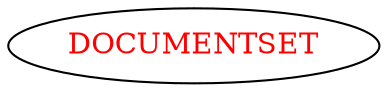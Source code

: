digraph dependencyGraph {
 concentrate=true;
 ranksep="2.0";
 rankdir="LR"; 
 splines="ortho";
"DOCUMENTSET" [fontcolor="red"];
}